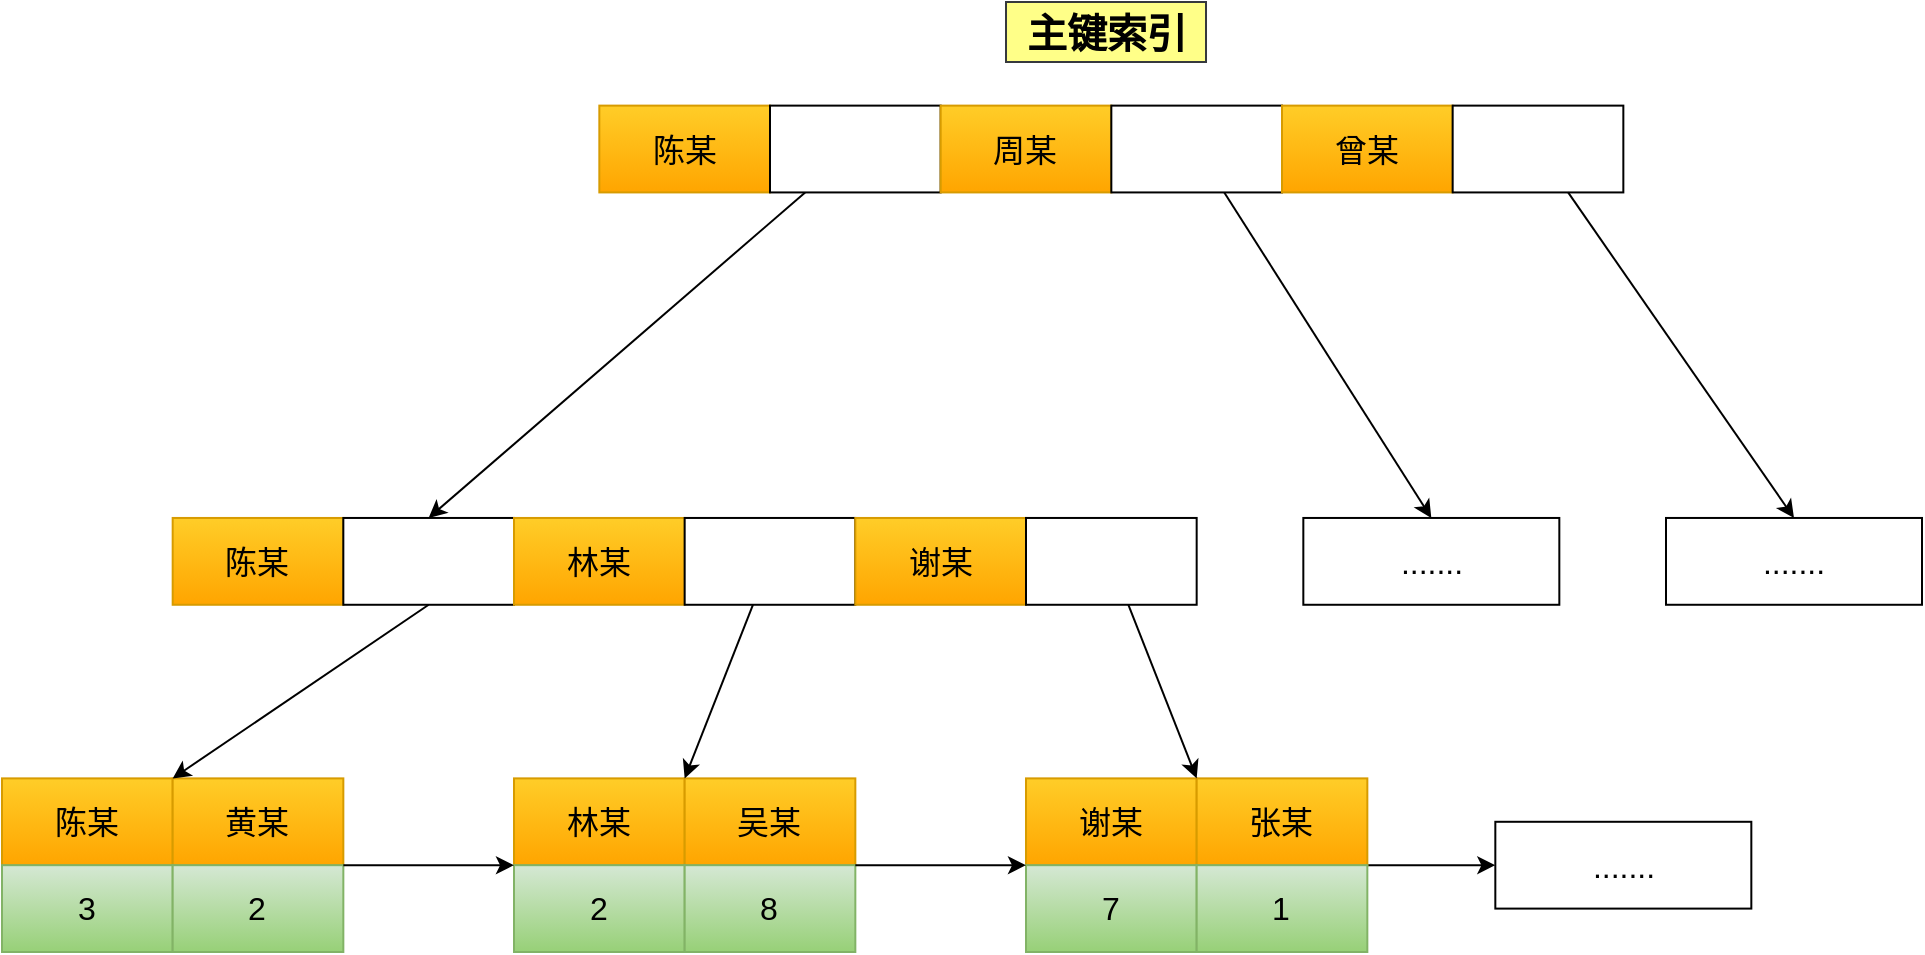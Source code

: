 <mxfile version="16.4.5" type="github">
  <diagram id="aoEWkl7r9SBsmZUvx6Md" name="Page-1">
    <mxGraphModel dx="1773" dy="1727" grid="1" gridSize="10" guides="1" tooltips="1" connect="1" arrows="1" fold="1" page="1" pageScale="1" pageWidth="827" pageHeight="1169" math="0" shadow="0">
      <root>
        <mxCell id="0" />
        <mxCell id="1" parent="0" />
        <mxCell id="eVQ8WBOrIPoRBrhiU6TB-1" value="陈某" style="rounded=0;whiteSpace=wrap;html=1;fillColor=#ffcd28;gradientColor=#ffa500;strokeColor=#d79b00;fontSize=16;" vertex="1" parent="1">
          <mxGeometry x="-60" y="213.191" width="85.333" height="43.404" as="geometry" />
        </mxCell>
        <mxCell id="eVQ8WBOrIPoRBrhiU6TB-2" value="黄某" style="rounded=0;whiteSpace=wrap;html=1;fillColor=#ffcd28;gradientColor=#ffa500;strokeColor=#d79b00;fontSize=16;" vertex="1" parent="1">
          <mxGeometry x="25.333" y="213.191" width="85.333" height="43.404" as="geometry" />
        </mxCell>
        <mxCell id="eVQ8WBOrIPoRBrhiU6TB-3" value="林某" style="rounded=0;whiteSpace=wrap;html=1;fillColor=#ffcd28;gradientColor=#ffa500;strokeColor=#d79b00;fontSize=16;" vertex="1" parent="1">
          <mxGeometry x="196" y="213.191" width="85.333" height="43.404" as="geometry" />
        </mxCell>
        <mxCell id="eVQ8WBOrIPoRBrhiU6TB-4" value="吴某" style="rounded=0;whiteSpace=wrap;html=1;fillColor=#ffcd28;gradientColor=#ffa500;strokeColor=#d79b00;fontSize=16;" vertex="1" parent="1">
          <mxGeometry x="281.333" y="213.191" width="85.333" height="43.404" as="geometry" />
        </mxCell>
        <mxCell id="eVQ8WBOrIPoRBrhiU6TB-5" value="谢某" style="rounded=0;whiteSpace=wrap;html=1;fillColor=#ffcd28;gradientColor=#ffa500;strokeColor=#d79b00;fontSize=16;" vertex="1" parent="1">
          <mxGeometry x="452" y="213.191" width="85.333" height="43.404" as="geometry" />
        </mxCell>
        <mxCell id="eVQ8WBOrIPoRBrhiU6TB-6" style="edgeStyle=none;rounded=0;orthogonalLoop=1;jettySize=auto;html=1;exitX=1;exitY=1;exitDx=0;exitDy=0;fontSize=16;" edge="1" parent="1" source="eVQ8WBOrIPoRBrhiU6TB-7">
          <mxGeometry relative="1" as="geometry">
            <mxPoint x="686.667" y="256.596" as="targetPoint" />
          </mxGeometry>
        </mxCell>
        <mxCell id="eVQ8WBOrIPoRBrhiU6TB-7" value="张某" style="rounded=0;whiteSpace=wrap;html=1;fillColor=#ffcd28;gradientColor=#ffa500;strokeColor=#d79b00;fontSize=16;" vertex="1" parent="1">
          <mxGeometry x="537.333" y="213.191" width="85.333" height="43.404" as="geometry" />
        </mxCell>
        <mxCell id="eVQ8WBOrIPoRBrhiU6TB-8" value="......." style="rounded=0;whiteSpace=wrap;html=1;fontSize=16;" vertex="1" parent="1">
          <mxGeometry x="686.667" y="234.894" width="128" height="43.404" as="geometry" />
        </mxCell>
        <mxCell id="eVQ8WBOrIPoRBrhiU6TB-9" value="3" style="rounded=0;whiteSpace=wrap;html=1;fontSize=16;fillColor=#d5e8d4;gradientColor=#97d077;strokeColor=#82b366;" vertex="1" parent="1">
          <mxGeometry x="-60" y="256.596" width="85.333" height="43.404" as="geometry" />
        </mxCell>
        <mxCell id="eVQ8WBOrIPoRBrhiU6TB-10" value="2" style="rounded=0;whiteSpace=wrap;html=1;fontSize=16;fillColor=#d5e8d4;gradientColor=#97d077;strokeColor=#82b366;" vertex="1" parent="1">
          <mxGeometry x="25.333" y="256.596" width="85.333" height="43.404" as="geometry" />
        </mxCell>
        <mxCell id="eVQ8WBOrIPoRBrhiU6TB-11" value="2" style="rounded=0;whiteSpace=wrap;html=1;fontSize=16;fillColor=#d5e8d4;gradientColor=#97d077;strokeColor=#82b366;" vertex="1" parent="1">
          <mxGeometry x="196" y="256.596" width="85.333" height="43.404" as="geometry" />
        </mxCell>
        <mxCell id="eVQ8WBOrIPoRBrhiU6TB-12" style="edgeStyle=none;rounded=0;orthogonalLoop=1;jettySize=auto;html=1;entryX=0;entryY=0;entryDx=0;entryDy=0;exitX=1;exitY=0;exitDx=0;exitDy=0;fontSize=16;" edge="1" parent="1" source="eVQ8WBOrIPoRBrhiU6TB-10" target="eVQ8WBOrIPoRBrhiU6TB-11">
          <mxGeometry relative="1" as="geometry" />
        </mxCell>
        <mxCell id="eVQ8WBOrIPoRBrhiU6TB-13" value="8" style="rounded=0;whiteSpace=wrap;html=1;fontSize=16;fillColor=#d5e8d4;gradientColor=#97d077;strokeColor=#82b366;" vertex="1" parent="1">
          <mxGeometry x="281.333" y="256.596" width="85.333" height="43.404" as="geometry" />
        </mxCell>
        <mxCell id="eVQ8WBOrIPoRBrhiU6TB-14" value="7" style="rounded=0;whiteSpace=wrap;html=1;fontSize=16;fillColor=#d5e8d4;gradientColor=#97d077;strokeColor=#82b366;" vertex="1" parent="1">
          <mxGeometry x="452" y="256.596" width="85.333" height="43.404" as="geometry" />
        </mxCell>
        <mxCell id="eVQ8WBOrIPoRBrhiU6TB-15" style="edgeStyle=none;rounded=0;orthogonalLoop=1;jettySize=auto;html=1;entryX=0;entryY=0;entryDx=0;entryDy=0;exitX=1;exitY=0;exitDx=0;exitDy=0;fontSize=16;" edge="1" parent="1" source="eVQ8WBOrIPoRBrhiU6TB-13" target="eVQ8WBOrIPoRBrhiU6TB-14">
          <mxGeometry relative="1" as="geometry" />
        </mxCell>
        <mxCell id="eVQ8WBOrIPoRBrhiU6TB-16" value="1" style="rounded=0;whiteSpace=wrap;html=1;fontSize=16;fillColor=#d5e8d4;gradientColor=#97d077;strokeColor=#82b366;" vertex="1" parent="1">
          <mxGeometry x="537.333" y="256.596" width="85.333" height="43.404" as="geometry" />
        </mxCell>
        <mxCell id="eVQ8WBOrIPoRBrhiU6TB-17" style="rounded=0;orthogonalLoop=1;jettySize=auto;html=1;exitX=0.5;exitY=1;exitDx=0;exitDy=0;entryX=1;entryY=0;entryDx=0;entryDy=0;fontSize=16;" edge="1" parent="1" source="eVQ8WBOrIPoRBrhiU6TB-19" target="eVQ8WBOrIPoRBrhiU6TB-1">
          <mxGeometry relative="1" as="geometry" />
        </mxCell>
        <mxCell id="eVQ8WBOrIPoRBrhiU6TB-18" value="陈某" style="rounded=0;whiteSpace=wrap;html=1;fillColor=#ffcd28;gradientColor=#ffa500;strokeColor=#d79b00;fontSize=16;" vertex="1" parent="1">
          <mxGeometry x="25.333" y="82.979" width="85.333" height="43.404" as="geometry" />
        </mxCell>
        <mxCell id="eVQ8WBOrIPoRBrhiU6TB-19" value="" style="rounded=0;whiteSpace=wrap;html=1;fontSize=16;" vertex="1" parent="1">
          <mxGeometry x="110.667" y="82.979" width="85.333" height="43.404" as="geometry" />
        </mxCell>
        <mxCell id="eVQ8WBOrIPoRBrhiU6TB-20" value="林某" style="rounded=0;whiteSpace=wrap;html=1;fillColor=#ffcd28;gradientColor=#ffa500;strokeColor=#d79b00;fontSize=16;" vertex="1" parent="1">
          <mxGeometry x="196" y="82.979" width="85.333" height="43.404" as="geometry" />
        </mxCell>
        <mxCell id="eVQ8WBOrIPoRBrhiU6TB-21" style="edgeStyle=none;rounded=0;orthogonalLoop=1;jettySize=auto;html=1;entryX=0;entryY=0;entryDx=0;entryDy=0;fontSize=16;" edge="1" parent="1" source="eVQ8WBOrIPoRBrhiU6TB-22" target="eVQ8WBOrIPoRBrhiU6TB-4">
          <mxGeometry relative="1" as="geometry" />
        </mxCell>
        <mxCell id="eVQ8WBOrIPoRBrhiU6TB-22" value="" style="rounded=0;whiteSpace=wrap;html=1;fontSize=16;" vertex="1" parent="1">
          <mxGeometry x="281.333" y="82.979" width="85.333" height="43.404" as="geometry" />
        </mxCell>
        <mxCell id="eVQ8WBOrIPoRBrhiU6TB-23" value="谢某" style="rounded=0;whiteSpace=wrap;html=1;fillColor=#ffcd28;gradientColor=#ffa500;strokeColor=#d79b00;fontSize=16;" vertex="1" parent="1">
          <mxGeometry x="366.667" y="82.979" width="85.333" height="43.404" as="geometry" />
        </mxCell>
        <mxCell id="eVQ8WBOrIPoRBrhiU6TB-24" style="edgeStyle=none;rounded=0;orthogonalLoop=1;jettySize=auto;html=1;entryX=1;entryY=0;entryDx=0;entryDy=0;fontSize=16;" edge="1" parent="1" source="eVQ8WBOrIPoRBrhiU6TB-25" target="eVQ8WBOrIPoRBrhiU6TB-5">
          <mxGeometry relative="1" as="geometry" />
        </mxCell>
        <mxCell id="eVQ8WBOrIPoRBrhiU6TB-25" value="" style="rounded=0;whiteSpace=wrap;html=1;fontSize=16;" vertex="1" parent="1">
          <mxGeometry x="452" y="82.979" width="85.333" height="43.404" as="geometry" />
        </mxCell>
        <mxCell id="eVQ8WBOrIPoRBrhiU6TB-26" value="......." style="rounded=0;whiteSpace=wrap;html=1;fontSize=16;" vertex="1" parent="1">
          <mxGeometry x="590.667" y="82.979" width="128" height="43.404" as="geometry" />
        </mxCell>
        <mxCell id="eVQ8WBOrIPoRBrhiU6TB-27" value="陈某" style="rounded=0;whiteSpace=wrap;html=1;fillColor=#ffcd28;strokeColor=#d79b00;gradientColor=#ffa500;fontSize=16;" vertex="1" parent="1">
          <mxGeometry x="238.667" y="-123.191" width="85.333" height="43.404" as="geometry" />
        </mxCell>
        <mxCell id="eVQ8WBOrIPoRBrhiU6TB-28" style="edgeStyle=none;rounded=0;orthogonalLoop=1;jettySize=auto;html=1;entryX=0.5;entryY=0;entryDx=0;entryDy=0;fontSize=16;" edge="1" parent="1" source="eVQ8WBOrIPoRBrhiU6TB-29" target="eVQ8WBOrIPoRBrhiU6TB-19">
          <mxGeometry relative="1" as="geometry" />
        </mxCell>
        <mxCell id="eVQ8WBOrIPoRBrhiU6TB-29" value="" style="rounded=0;whiteSpace=wrap;html=1;fontSize=16;" vertex="1" parent="1">
          <mxGeometry x="324" y="-123.191" width="85.333" height="43.404" as="geometry" />
        </mxCell>
        <mxCell id="eVQ8WBOrIPoRBrhiU6TB-30" value="周某" style="rounded=0;whiteSpace=wrap;html=1;fillColor=#ffcd28;strokeColor=#d79b00;gradientColor=#ffa500;fontSize=16;" vertex="1" parent="1">
          <mxGeometry x="409.333" y="-123.191" width="85.333" height="43.404" as="geometry" />
        </mxCell>
        <mxCell id="eVQ8WBOrIPoRBrhiU6TB-31" style="edgeStyle=none;rounded=0;orthogonalLoop=1;jettySize=auto;html=1;entryX=0.5;entryY=0;entryDx=0;entryDy=0;fontSize=16;" edge="1" parent="1" source="eVQ8WBOrIPoRBrhiU6TB-32" target="eVQ8WBOrIPoRBrhiU6TB-26">
          <mxGeometry relative="1" as="geometry" />
        </mxCell>
        <mxCell id="eVQ8WBOrIPoRBrhiU6TB-32" value="" style="rounded=0;whiteSpace=wrap;html=1;fontSize=16;" vertex="1" parent="1">
          <mxGeometry x="494.667" y="-123.191" width="85.333" height="43.404" as="geometry" />
        </mxCell>
        <mxCell id="eVQ8WBOrIPoRBrhiU6TB-33" value="曾某" style="rounded=0;whiteSpace=wrap;html=1;fillColor=#ffcd28;strokeColor=#d79b00;gradientColor=#ffa500;fontSize=16;" vertex="1" parent="1">
          <mxGeometry x="580" y="-123.191" width="85.333" height="43.404" as="geometry" />
        </mxCell>
        <mxCell id="eVQ8WBOrIPoRBrhiU6TB-34" value="" style="rounded=0;whiteSpace=wrap;html=1;fontSize=16;" vertex="1" parent="1">
          <mxGeometry x="665.333" y="-123.191" width="85.333" height="43.404" as="geometry" />
        </mxCell>
        <mxCell id="eVQ8WBOrIPoRBrhiU6TB-35" value="......." style="rounded=0;whiteSpace=wrap;html=1;fontSize=16;" vertex="1" parent="1">
          <mxGeometry x="772" y="82.979" width="128" height="43.404" as="geometry" />
        </mxCell>
        <mxCell id="eVQ8WBOrIPoRBrhiU6TB-36" style="edgeStyle=none;rounded=0;orthogonalLoop=1;jettySize=auto;html=1;entryX=0.5;entryY=0;entryDx=0;entryDy=0;fontSize=16;" edge="1" parent="1" source="eVQ8WBOrIPoRBrhiU6TB-34" target="eVQ8WBOrIPoRBrhiU6TB-35">
          <mxGeometry relative="1" as="geometry" />
        </mxCell>
        <mxCell id="eVQ8WBOrIPoRBrhiU6TB-37" value="主键索引" style="text;html=1;align=center;verticalAlign=middle;resizable=0;points=[];autosize=1;strokeColor=#36393d;fillColor=#ffff88;fontSize=20;fontStyle=1" vertex="1" parent="1">
          <mxGeometry x="442.003" y="-175" width="100" height="30" as="geometry" />
        </mxCell>
      </root>
    </mxGraphModel>
  </diagram>
</mxfile>

